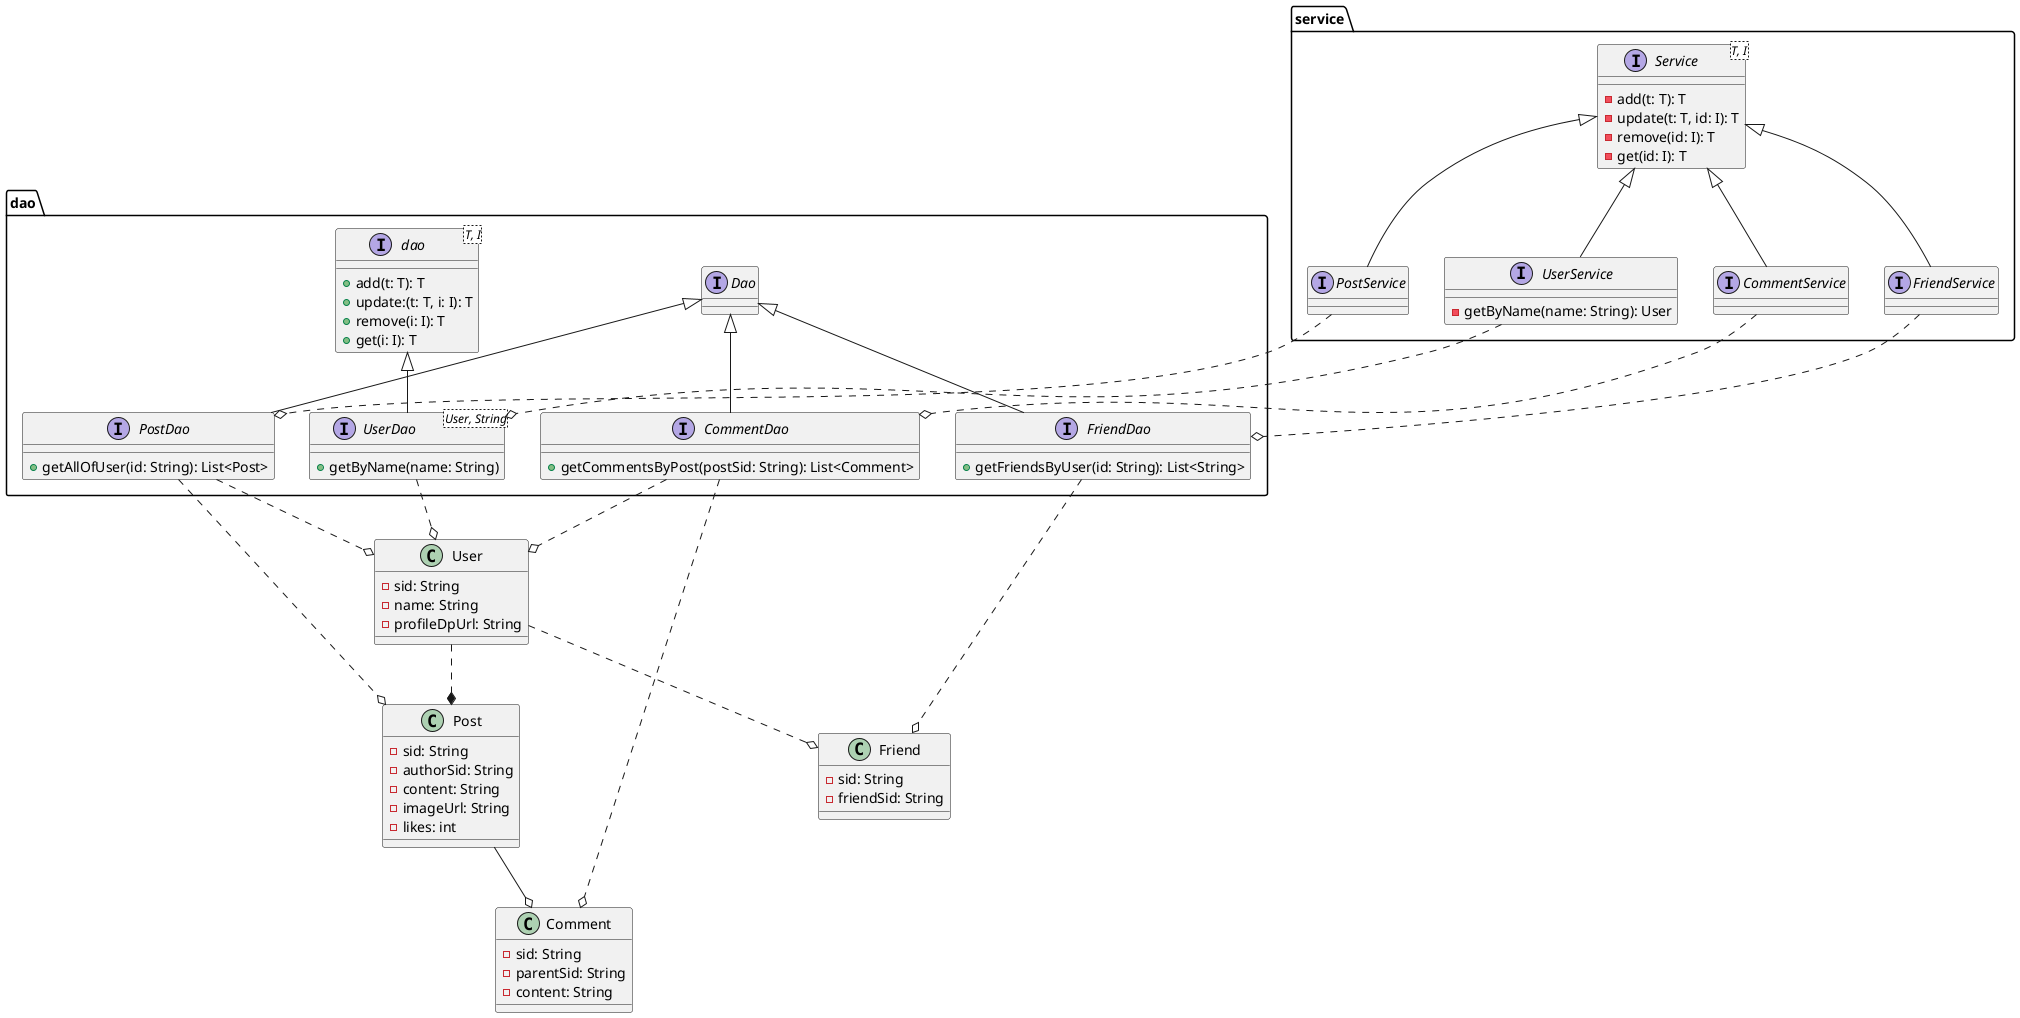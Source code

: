 @startuml
'https://plantuml.com/class-diagram

class User {
   - sid: String
   - name: String
   - profileDpUrl: String
}

class Post {
    - sid: String
    - authorSid: String
    - content: String
    - imageUrl: String
    - likes: int
}

class Comment {
    - sid: String
    - parentSid: String
    - content: String
}

class Friend {
    - sid: String
    - friendSid: String
}

User ..* Post
Post --o Comment
User ..o Friend

package dao {

    interface dao<T, I> {
        + add(t: T): T
        + update:(t: T, i: I): T
        + remove(i: I): T
        + get(i: I): T
    }
    interface UserDao<User, String> implements dao {
        + getByName(name: String)
    }

    interface PostDao implements Dao {
        + getAllOfUser(id: String): List<Post>
    }

    interface CommentDao implements Dao {
        + getCommentsByPost(postSid: String): List<Comment>
    }

    interface FriendDao implements Dao {
        + getFriendsByUser(id: String): List<String>
    }

    UserDao ..o User
    PostDao ..o Post
    PostDao ..o User
    CommentDao ..o Comment
    CommentDao ..o User
    FriendDao ..o Friend

}

package service {
    interface Service<T, I> {
        - add(t: T): T
        - update(t: T, id: I): T
        - remove(id: I): T
        - get(id: I): T
    }

    interface UserService implements Service {
        - getByName(name: String): User
    }

    interface PostService implements Service {

    }

    interface CommentService implements Service {

    }

    interface FriendService implements Service {

    }

    UserService ..o dao.UserDao
    PostService ..o dao.PostDao
    CommentService ..o dao.CommentDao
    FriendService ..o dao.FriendDao
}
@enduml